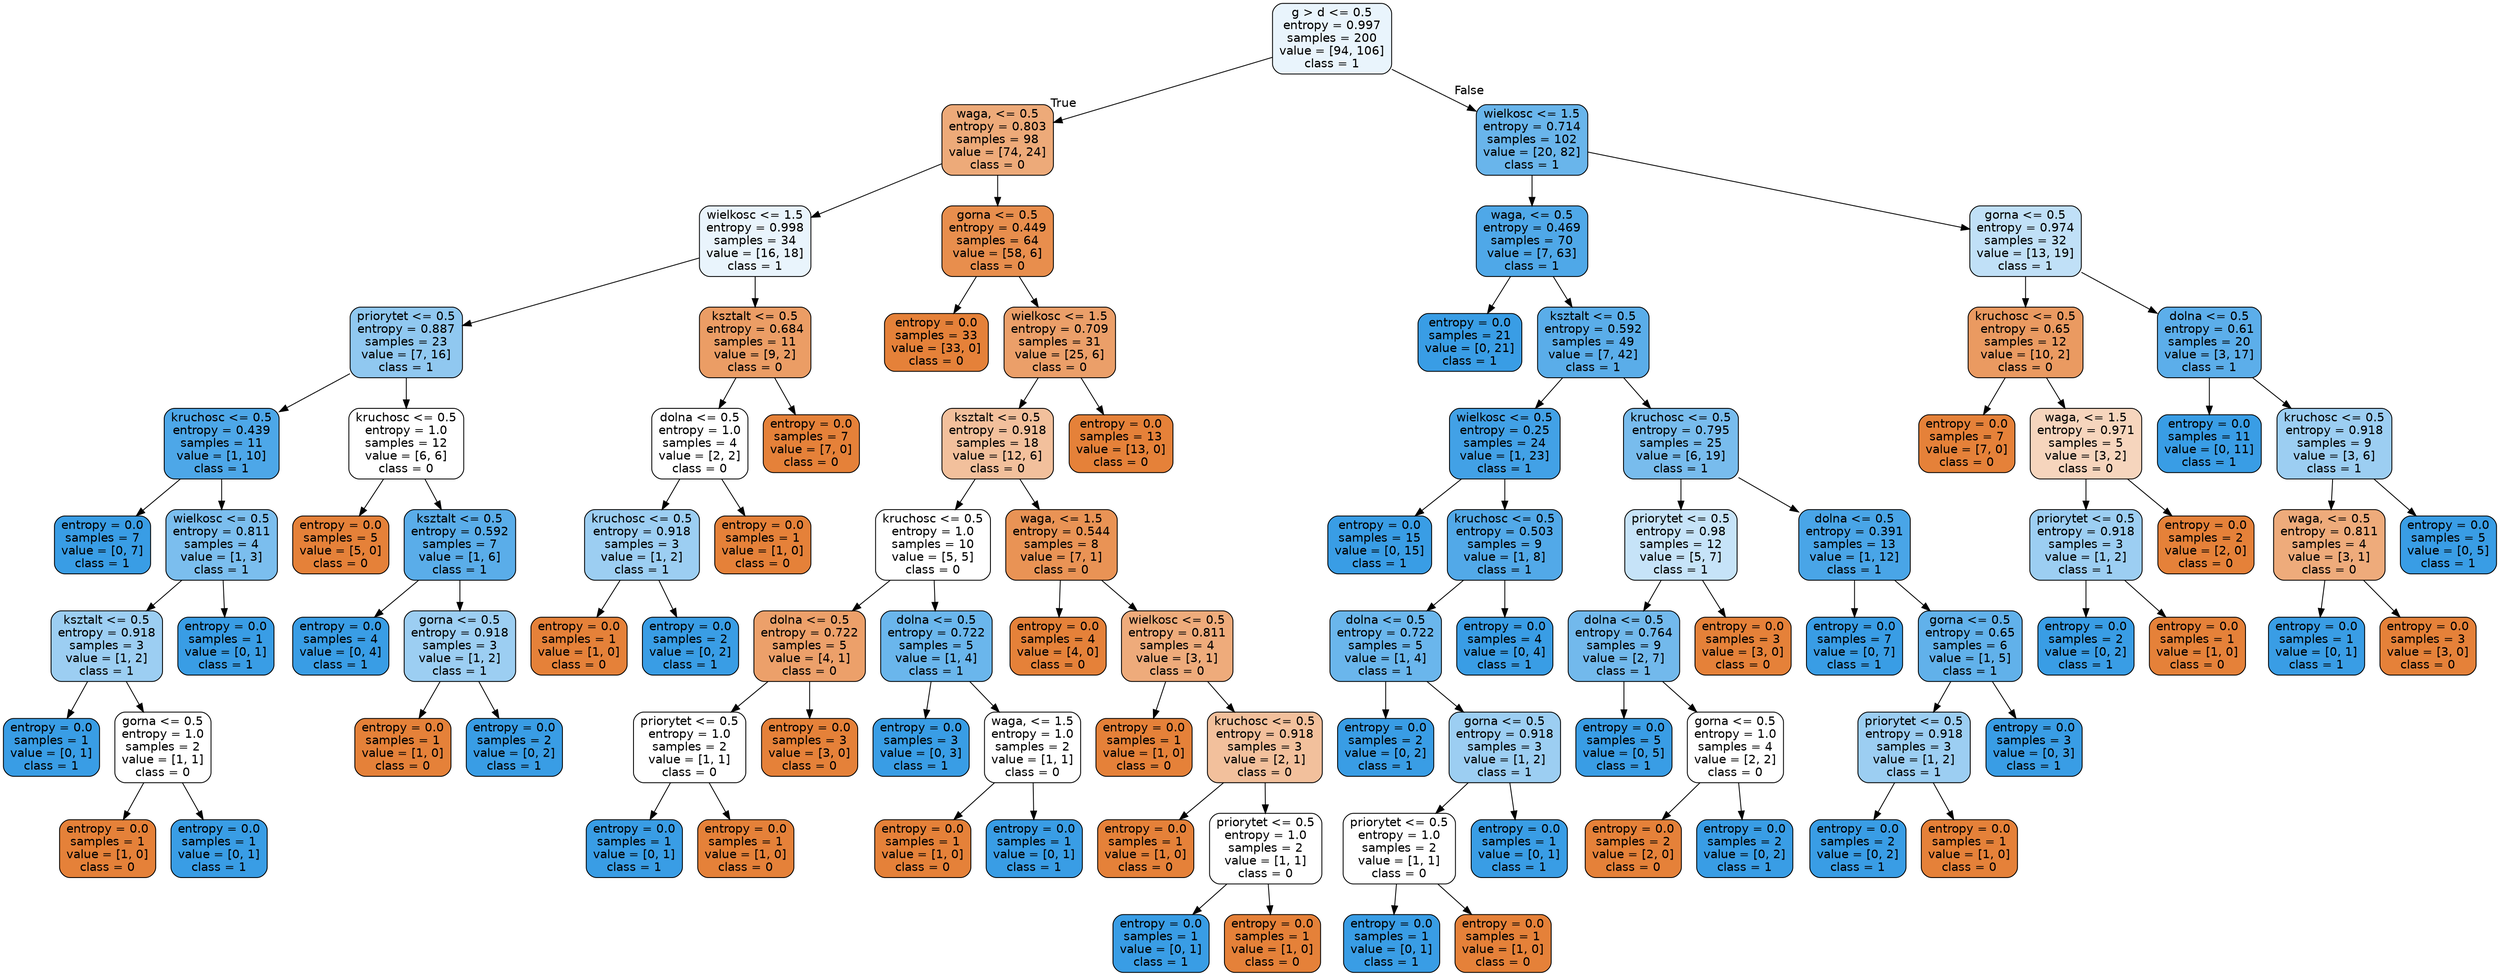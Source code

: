 digraph Tree {
node [shape=box, style="filled, rounded", color="black", fontname="helvetica"] ;
edge [fontname="helvetica"] ;
0 [label="g > d <= 0.5\nentropy = 0.997\nsamples = 200\nvalue = [94, 106]\nclass = 1", fillcolor="#e9f4fc"] ;
1 [label="waga, <= 0.5\nentropy = 0.803\nsamples = 98\nvalue = [74, 24]\nclass = 0", fillcolor="#edaa79"] ;
0 -> 1 [labeldistance=2.5, labelangle=45, headlabel="True"] ;
2 [label="wielkosc <= 1.5\nentropy = 0.998\nsamples = 34\nvalue = [16, 18]\nclass = 1", fillcolor="#e9f4fc"] ;
1 -> 2 ;
3 [label="priorytet <= 0.5\nentropy = 0.887\nsamples = 23\nvalue = [7, 16]\nclass = 1", fillcolor="#90c8f0"] ;
2 -> 3 ;
4 [label="kruchosc <= 0.5\nentropy = 0.439\nsamples = 11\nvalue = [1, 10]\nclass = 1", fillcolor="#4da7e8"] ;
3 -> 4 ;
5 [label="entropy = 0.0\nsamples = 7\nvalue = [0, 7]\nclass = 1", fillcolor="#399de5"] ;
4 -> 5 ;
6 [label="wielkosc <= 0.5\nentropy = 0.811\nsamples = 4\nvalue = [1, 3]\nclass = 1", fillcolor="#7bbeee"] ;
4 -> 6 ;
7 [label="ksztalt <= 0.5\nentropy = 0.918\nsamples = 3\nvalue = [1, 2]\nclass = 1", fillcolor="#9ccef2"] ;
6 -> 7 ;
8 [label="entropy = 0.0\nsamples = 1\nvalue = [0, 1]\nclass = 1", fillcolor="#399de5"] ;
7 -> 8 ;
9 [label="gorna <= 0.5\nentropy = 1.0\nsamples = 2\nvalue = [1, 1]\nclass = 0", fillcolor="#ffffff"] ;
7 -> 9 ;
10 [label="entropy = 0.0\nsamples = 1\nvalue = [1, 0]\nclass = 0", fillcolor="#e58139"] ;
9 -> 10 ;
11 [label="entropy = 0.0\nsamples = 1\nvalue = [0, 1]\nclass = 1", fillcolor="#399de5"] ;
9 -> 11 ;
12 [label="entropy = 0.0\nsamples = 1\nvalue = [0, 1]\nclass = 1", fillcolor="#399de5"] ;
6 -> 12 ;
13 [label="kruchosc <= 0.5\nentropy = 1.0\nsamples = 12\nvalue = [6, 6]\nclass = 0", fillcolor="#ffffff"] ;
3 -> 13 ;
14 [label="entropy = 0.0\nsamples = 5\nvalue = [5, 0]\nclass = 0", fillcolor="#e58139"] ;
13 -> 14 ;
15 [label="ksztalt <= 0.5\nentropy = 0.592\nsamples = 7\nvalue = [1, 6]\nclass = 1", fillcolor="#5aade9"] ;
13 -> 15 ;
16 [label="entropy = 0.0\nsamples = 4\nvalue = [0, 4]\nclass = 1", fillcolor="#399de5"] ;
15 -> 16 ;
17 [label="gorna <= 0.5\nentropy = 0.918\nsamples = 3\nvalue = [1, 2]\nclass = 1", fillcolor="#9ccef2"] ;
15 -> 17 ;
18 [label="entropy = 0.0\nsamples = 1\nvalue = [1, 0]\nclass = 0", fillcolor="#e58139"] ;
17 -> 18 ;
19 [label="entropy = 0.0\nsamples = 2\nvalue = [0, 2]\nclass = 1", fillcolor="#399de5"] ;
17 -> 19 ;
20 [label="ksztalt <= 0.5\nentropy = 0.684\nsamples = 11\nvalue = [9, 2]\nclass = 0", fillcolor="#eb9d65"] ;
2 -> 20 ;
21 [label="dolna <= 0.5\nentropy = 1.0\nsamples = 4\nvalue = [2, 2]\nclass = 0", fillcolor="#ffffff"] ;
20 -> 21 ;
22 [label="kruchosc <= 0.5\nentropy = 0.918\nsamples = 3\nvalue = [1, 2]\nclass = 1", fillcolor="#9ccef2"] ;
21 -> 22 ;
23 [label="entropy = 0.0\nsamples = 1\nvalue = [1, 0]\nclass = 0", fillcolor="#e58139"] ;
22 -> 23 ;
24 [label="entropy = 0.0\nsamples = 2\nvalue = [0, 2]\nclass = 1", fillcolor="#399de5"] ;
22 -> 24 ;
25 [label="entropy = 0.0\nsamples = 1\nvalue = [1, 0]\nclass = 0", fillcolor="#e58139"] ;
21 -> 25 ;
26 [label="entropy = 0.0\nsamples = 7\nvalue = [7, 0]\nclass = 0", fillcolor="#e58139"] ;
20 -> 26 ;
27 [label="gorna <= 0.5\nentropy = 0.449\nsamples = 64\nvalue = [58, 6]\nclass = 0", fillcolor="#e88e4d"] ;
1 -> 27 ;
28 [label="entropy = 0.0\nsamples = 33\nvalue = [33, 0]\nclass = 0", fillcolor="#e58139"] ;
27 -> 28 ;
29 [label="wielkosc <= 1.5\nentropy = 0.709\nsamples = 31\nvalue = [25, 6]\nclass = 0", fillcolor="#eb9f69"] ;
27 -> 29 ;
30 [label="ksztalt <= 0.5\nentropy = 0.918\nsamples = 18\nvalue = [12, 6]\nclass = 0", fillcolor="#f2c09c"] ;
29 -> 30 ;
31 [label="kruchosc <= 0.5\nentropy = 1.0\nsamples = 10\nvalue = [5, 5]\nclass = 0", fillcolor="#ffffff"] ;
30 -> 31 ;
32 [label="dolna <= 0.5\nentropy = 0.722\nsamples = 5\nvalue = [4, 1]\nclass = 0", fillcolor="#eca06a"] ;
31 -> 32 ;
33 [label="priorytet <= 0.5\nentropy = 1.0\nsamples = 2\nvalue = [1, 1]\nclass = 0", fillcolor="#ffffff"] ;
32 -> 33 ;
34 [label="entropy = 0.0\nsamples = 1\nvalue = [0, 1]\nclass = 1", fillcolor="#399de5"] ;
33 -> 34 ;
35 [label="entropy = 0.0\nsamples = 1\nvalue = [1, 0]\nclass = 0", fillcolor="#e58139"] ;
33 -> 35 ;
36 [label="entropy = 0.0\nsamples = 3\nvalue = [3, 0]\nclass = 0", fillcolor="#e58139"] ;
32 -> 36 ;
37 [label="dolna <= 0.5\nentropy = 0.722\nsamples = 5\nvalue = [1, 4]\nclass = 1", fillcolor="#6ab6ec"] ;
31 -> 37 ;
38 [label="entropy = 0.0\nsamples = 3\nvalue = [0, 3]\nclass = 1", fillcolor="#399de5"] ;
37 -> 38 ;
39 [label="waga, <= 1.5\nentropy = 1.0\nsamples = 2\nvalue = [1, 1]\nclass = 0", fillcolor="#ffffff"] ;
37 -> 39 ;
40 [label="entropy = 0.0\nsamples = 1\nvalue = [1, 0]\nclass = 0", fillcolor="#e58139"] ;
39 -> 40 ;
41 [label="entropy = 0.0\nsamples = 1\nvalue = [0, 1]\nclass = 1", fillcolor="#399de5"] ;
39 -> 41 ;
42 [label="waga, <= 1.5\nentropy = 0.544\nsamples = 8\nvalue = [7, 1]\nclass = 0", fillcolor="#e99355"] ;
30 -> 42 ;
43 [label="entropy = 0.0\nsamples = 4\nvalue = [4, 0]\nclass = 0", fillcolor="#e58139"] ;
42 -> 43 ;
44 [label="wielkosc <= 0.5\nentropy = 0.811\nsamples = 4\nvalue = [3, 1]\nclass = 0", fillcolor="#eeab7b"] ;
42 -> 44 ;
45 [label="entropy = 0.0\nsamples = 1\nvalue = [1, 0]\nclass = 0", fillcolor="#e58139"] ;
44 -> 45 ;
46 [label="kruchosc <= 0.5\nentropy = 0.918\nsamples = 3\nvalue = [2, 1]\nclass = 0", fillcolor="#f2c09c"] ;
44 -> 46 ;
47 [label="entropy = 0.0\nsamples = 1\nvalue = [1, 0]\nclass = 0", fillcolor="#e58139"] ;
46 -> 47 ;
48 [label="priorytet <= 0.5\nentropy = 1.0\nsamples = 2\nvalue = [1, 1]\nclass = 0", fillcolor="#ffffff"] ;
46 -> 48 ;
49 [label="entropy = 0.0\nsamples = 1\nvalue = [0, 1]\nclass = 1", fillcolor="#399de5"] ;
48 -> 49 ;
50 [label="entropy = 0.0\nsamples = 1\nvalue = [1, 0]\nclass = 0", fillcolor="#e58139"] ;
48 -> 50 ;
51 [label="entropy = 0.0\nsamples = 13\nvalue = [13, 0]\nclass = 0", fillcolor="#e58139"] ;
29 -> 51 ;
52 [label="wielkosc <= 1.5\nentropy = 0.714\nsamples = 102\nvalue = [20, 82]\nclass = 1", fillcolor="#69b5eb"] ;
0 -> 52 [labeldistance=2.5, labelangle=-45, headlabel="False"] ;
53 [label="waga, <= 0.5\nentropy = 0.469\nsamples = 70\nvalue = [7, 63]\nclass = 1", fillcolor="#4fa8e8"] ;
52 -> 53 ;
54 [label="entropy = 0.0\nsamples = 21\nvalue = [0, 21]\nclass = 1", fillcolor="#399de5"] ;
53 -> 54 ;
55 [label="ksztalt <= 0.5\nentropy = 0.592\nsamples = 49\nvalue = [7, 42]\nclass = 1", fillcolor="#5aade9"] ;
53 -> 55 ;
56 [label="wielkosc <= 0.5\nentropy = 0.25\nsamples = 24\nvalue = [1, 23]\nclass = 1", fillcolor="#42a1e6"] ;
55 -> 56 ;
57 [label="entropy = 0.0\nsamples = 15\nvalue = [0, 15]\nclass = 1", fillcolor="#399de5"] ;
56 -> 57 ;
58 [label="kruchosc <= 0.5\nentropy = 0.503\nsamples = 9\nvalue = [1, 8]\nclass = 1", fillcolor="#52a9e8"] ;
56 -> 58 ;
59 [label="dolna <= 0.5\nentropy = 0.722\nsamples = 5\nvalue = [1, 4]\nclass = 1", fillcolor="#6ab6ec"] ;
58 -> 59 ;
60 [label="entropy = 0.0\nsamples = 2\nvalue = [0, 2]\nclass = 1", fillcolor="#399de5"] ;
59 -> 60 ;
61 [label="gorna <= 0.5\nentropy = 0.918\nsamples = 3\nvalue = [1, 2]\nclass = 1", fillcolor="#9ccef2"] ;
59 -> 61 ;
62 [label="priorytet <= 0.5\nentropy = 1.0\nsamples = 2\nvalue = [1, 1]\nclass = 0", fillcolor="#ffffff"] ;
61 -> 62 ;
63 [label="entropy = 0.0\nsamples = 1\nvalue = [0, 1]\nclass = 1", fillcolor="#399de5"] ;
62 -> 63 ;
64 [label="entropy = 0.0\nsamples = 1\nvalue = [1, 0]\nclass = 0", fillcolor="#e58139"] ;
62 -> 64 ;
65 [label="entropy = 0.0\nsamples = 1\nvalue = [0, 1]\nclass = 1", fillcolor="#399de5"] ;
61 -> 65 ;
66 [label="entropy = 0.0\nsamples = 4\nvalue = [0, 4]\nclass = 1", fillcolor="#399de5"] ;
58 -> 66 ;
67 [label="kruchosc <= 0.5\nentropy = 0.795\nsamples = 25\nvalue = [6, 19]\nclass = 1", fillcolor="#78bced"] ;
55 -> 67 ;
68 [label="priorytet <= 0.5\nentropy = 0.98\nsamples = 12\nvalue = [5, 7]\nclass = 1", fillcolor="#c6e3f8"] ;
67 -> 68 ;
69 [label="dolna <= 0.5\nentropy = 0.764\nsamples = 9\nvalue = [2, 7]\nclass = 1", fillcolor="#72b9ec"] ;
68 -> 69 ;
70 [label="entropy = 0.0\nsamples = 5\nvalue = [0, 5]\nclass = 1", fillcolor="#399de5"] ;
69 -> 70 ;
71 [label="gorna <= 0.5\nentropy = 1.0\nsamples = 4\nvalue = [2, 2]\nclass = 0", fillcolor="#ffffff"] ;
69 -> 71 ;
72 [label="entropy = 0.0\nsamples = 2\nvalue = [2, 0]\nclass = 0", fillcolor="#e58139"] ;
71 -> 72 ;
73 [label="entropy = 0.0\nsamples = 2\nvalue = [0, 2]\nclass = 1", fillcolor="#399de5"] ;
71 -> 73 ;
74 [label="entropy = 0.0\nsamples = 3\nvalue = [3, 0]\nclass = 0", fillcolor="#e58139"] ;
68 -> 74 ;
75 [label="dolna <= 0.5\nentropy = 0.391\nsamples = 13\nvalue = [1, 12]\nclass = 1", fillcolor="#49a5e7"] ;
67 -> 75 ;
76 [label="entropy = 0.0\nsamples = 7\nvalue = [0, 7]\nclass = 1", fillcolor="#399de5"] ;
75 -> 76 ;
77 [label="gorna <= 0.5\nentropy = 0.65\nsamples = 6\nvalue = [1, 5]\nclass = 1", fillcolor="#61b1ea"] ;
75 -> 77 ;
78 [label="priorytet <= 0.5\nentropy = 0.918\nsamples = 3\nvalue = [1, 2]\nclass = 1", fillcolor="#9ccef2"] ;
77 -> 78 ;
79 [label="entropy = 0.0\nsamples = 2\nvalue = [0, 2]\nclass = 1", fillcolor="#399de5"] ;
78 -> 79 ;
80 [label="entropy = 0.0\nsamples = 1\nvalue = [1, 0]\nclass = 0", fillcolor="#e58139"] ;
78 -> 80 ;
81 [label="entropy = 0.0\nsamples = 3\nvalue = [0, 3]\nclass = 1", fillcolor="#399de5"] ;
77 -> 81 ;
82 [label="gorna <= 0.5\nentropy = 0.974\nsamples = 32\nvalue = [13, 19]\nclass = 1", fillcolor="#c0e0f7"] ;
52 -> 82 ;
83 [label="kruchosc <= 0.5\nentropy = 0.65\nsamples = 12\nvalue = [10, 2]\nclass = 0", fillcolor="#ea9a61"] ;
82 -> 83 ;
84 [label="entropy = 0.0\nsamples = 7\nvalue = [7, 0]\nclass = 0", fillcolor="#e58139"] ;
83 -> 84 ;
85 [label="waga, <= 1.5\nentropy = 0.971\nsamples = 5\nvalue = [3, 2]\nclass = 0", fillcolor="#f6d5bd"] ;
83 -> 85 ;
86 [label="priorytet <= 0.5\nentropy = 0.918\nsamples = 3\nvalue = [1, 2]\nclass = 1", fillcolor="#9ccef2"] ;
85 -> 86 ;
87 [label="entropy = 0.0\nsamples = 2\nvalue = [0, 2]\nclass = 1", fillcolor="#399de5"] ;
86 -> 87 ;
88 [label="entropy = 0.0\nsamples = 1\nvalue = [1, 0]\nclass = 0", fillcolor="#e58139"] ;
86 -> 88 ;
89 [label="entropy = 0.0\nsamples = 2\nvalue = [2, 0]\nclass = 0", fillcolor="#e58139"] ;
85 -> 89 ;
90 [label="dolna <= 0.5\nentropy = 0.61\nsamples = 20\nvalue = [3, 17]\nclass = 1", fillcolor="#5caeea"] ;
82 -> 90 ;
91 [label="entropy = 0.0\nsamples = 11\nvalue = [0, 11]\nclass = 1", fillcolor="#399de5"] ;
90 -> 91 ;
92 [label="kruchosc <= 0.5\nentropy = 0.918\nsamples = 9\nvalue = [3, 6]\nclass = 1", fillcolor="#9ccef2"] ;
90 -> 92 ;
93 [label="waga, <= 0.5\nentropy = 0.811\nsamples = 4\nvalue = [3, 1]\nclass = 0", fillcolor="#eeab7b"] ;
92 -> 93 ;
94 [label="entropy = 0.0\nsamples = 1\nvalue = [0, 1]\nclass = 1", fillcolor="#399de5"] ;
93 -> 94 ;
95 [label="entropy = 0.0\nsamples = 3\nvalue = [3, 0]\nclass = 0", fillcolor="#e58139"] ;
93 -> 95 ;
96 [label="entropy = 0.0\nsamples = 5\nvalue = [0, 5]\nclass = 1", fillcolor="#399de5"] ;
92 -> 96 ;
}
